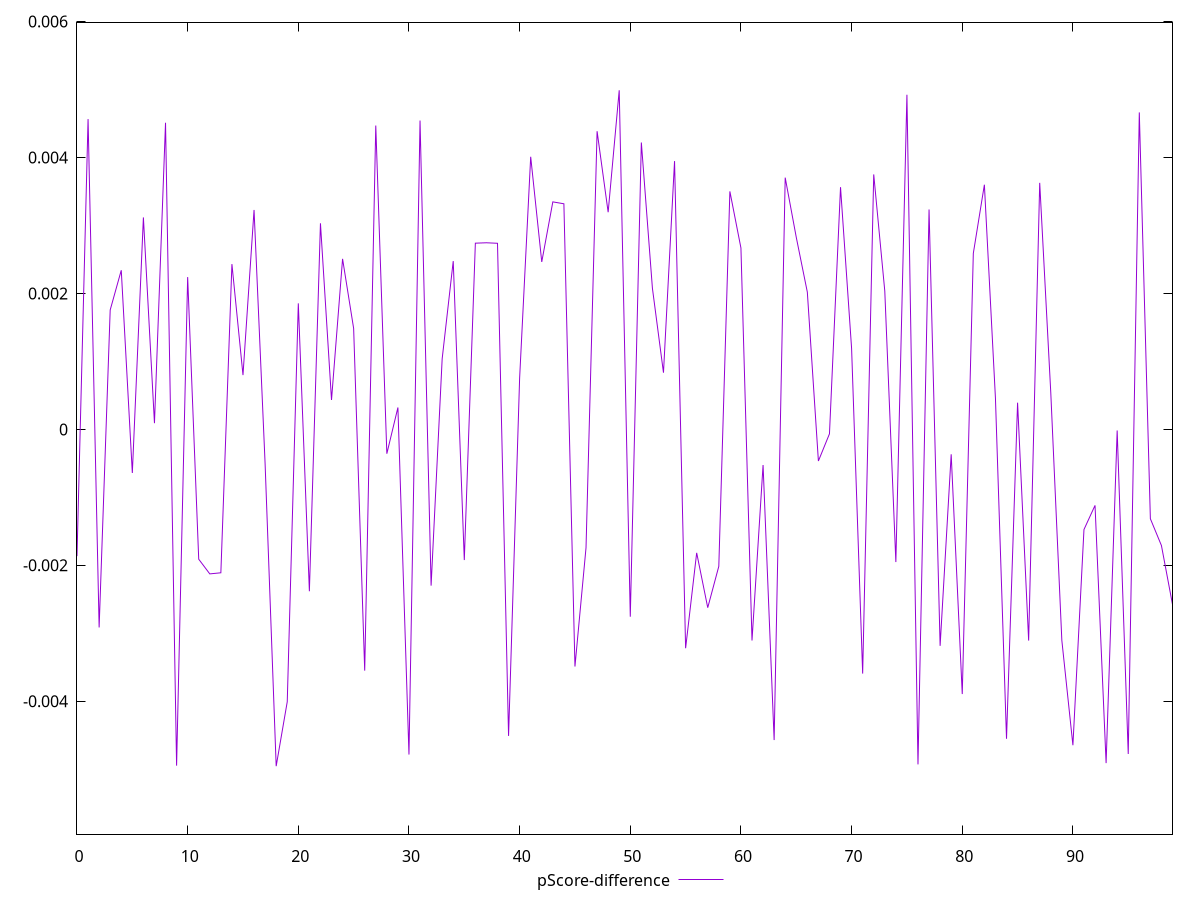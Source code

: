 reset

$pScoreDifference <<EOF
0 -0.0018644534512116395
1 0.0045662881167199965
2 -0.0029141343475239667
3 0.0017573462771552917
4 0.0023417942950948734
5 -0.0006415567847948278
6 0.0031185743025325396
7 0.000091797822368761
8 0.0045122396786748675
9 -0.004947593066268574
10 0.002241100448948985
11 -0.0019098152411674008
12 -0.0021258905820644713
13 -0.0021097406528910456
14 0.0024322727983902004
15 0.0007988390064982975
16 0.0032286330618125914
17 -0.0005090644941071476
18 -0.004955017382420823
19 -0.004007309215621202
20 0.0018543019070714761
21 -0.0023812967707634303
22 0.0030329286768904784
23 0.0004334236905410016
24 0.002509131002328635
25 0.0014854745091992805
26 -0.0035492246890537205
27 0.004471189864586694
28 -0.0003576386384041841
29 0.00032210816741573556
30 -0.0047842049809078135
31 0.004543966973544811
32 -0.002299171832593372
33 0.0010383079091867697
34 0.0024763068013658462
35 -0.0019226898871318732
36 0.002740067288544673
37 0.0027459024269611554
38 0.0027383282290213
39 -0.004509829837775869
40 0.0007551954563775887
41 0.004011191430072114
42 0.002464161135541043
43 0.0033476277420182304
44 0.0033196430294331614
45 -0.003489070663159566
46 -0.0017412999429928244
47 0.004387216898712076
48 0.003195234603956376
49 0.0049899009328924215
50 -0.0027564924590708917
51 0.004221007499090157
52 0.0020769645867815822
53 0.0008343012028873553
54 0.003947858648861269
55 -0.0032195328045235283
56 -0.0018164114179367863
57 -0.0026230387376595665
58 -0.0020141313953274884
59 0.0035020948081903036
60 0.0026688532531136677
61 -0.00310601919039194
62 -0.0005238328884834831
63 -0.004570774672544908
64 0.0037041299974892583
65 0.002826279367622364
66 0.0020197833416937816
67 -0.00046502644954060646
68 -0.00006512128155149177
69 0.0035640010883881412
70 0.0011922298148013821
71 -0.0035926294306058426
72 0.003751472829004454
73 0.0020344394892859996
74 -0.0019517428308959417
75 0.004923602555911233
76 -0.004929120274345222
77 0.0032355681282139614
78 -0.003184380112487617
79 -0.00036656183950606325
80 -0.0038939193435558184
81 0.0025899867167051838
82 0.003600064711161477
83 0.0004582832451998642
84 -0.004552239015351678
85 0.0003927324011044897
86 -0.003107543777201238
87 0.003627581219204312
88 0.0005420351659323752
89 -0.0031051044581179577
90 -0.00464719257922791
91 -0.001473429106201296
92 -0.001118025178763249
93 -0.004909974178659848
94 -0.00001577523395449032
95 -0.004775887682979346
96 0.004664226142887945
97 -0.0013144661394660917
98 -0.0017088290957593677
99 -0.002575708091210216
EOF

set key outside below
set xrange [0:99]
set yrange [-0.005955017382420823:0.0059899009328924216]
set trange [-0.005955017382420823:0.0059899009328924216]
set terminal svg size 640, 500 enhanced background rgb 'white'
set output "report_00013_2021-02-09T12-04-24.940Z/largest-contentful-paint/samples/pages+cached+noadtech+nomedia+nocss/pScore-difference/values.svg"

plot $pScoreDifference title "pScore-difference" with line

reset
